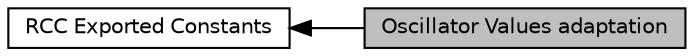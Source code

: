 digraph "Oscillator Values adaptation"
{
  edge [fontname="Helvetica",fontsize="10",labelfontname="Helvetica",labelfontsize="10"];
  node [fontname="Helvetica",fontsize="10",shape=box];
  rankdir=LR;
  Node2 [label="RCC Exported Constants",height=0.2,width=0.4,color="black", fillcolor="white", style="filled",URL="$group__RCC__LL__Exported__Constants.html",tooltip=" "];
  Node1 [label="Oscillator Values adaptation",height=0.2,width=0.4,color="black", fillcolor="grey75", style="filled", fontcolor="black",tooltip="Defines used to adapt values of different oscillators."];
  Node2->Node1 [shape=plaintext, dir="back", style="solid"];
}
